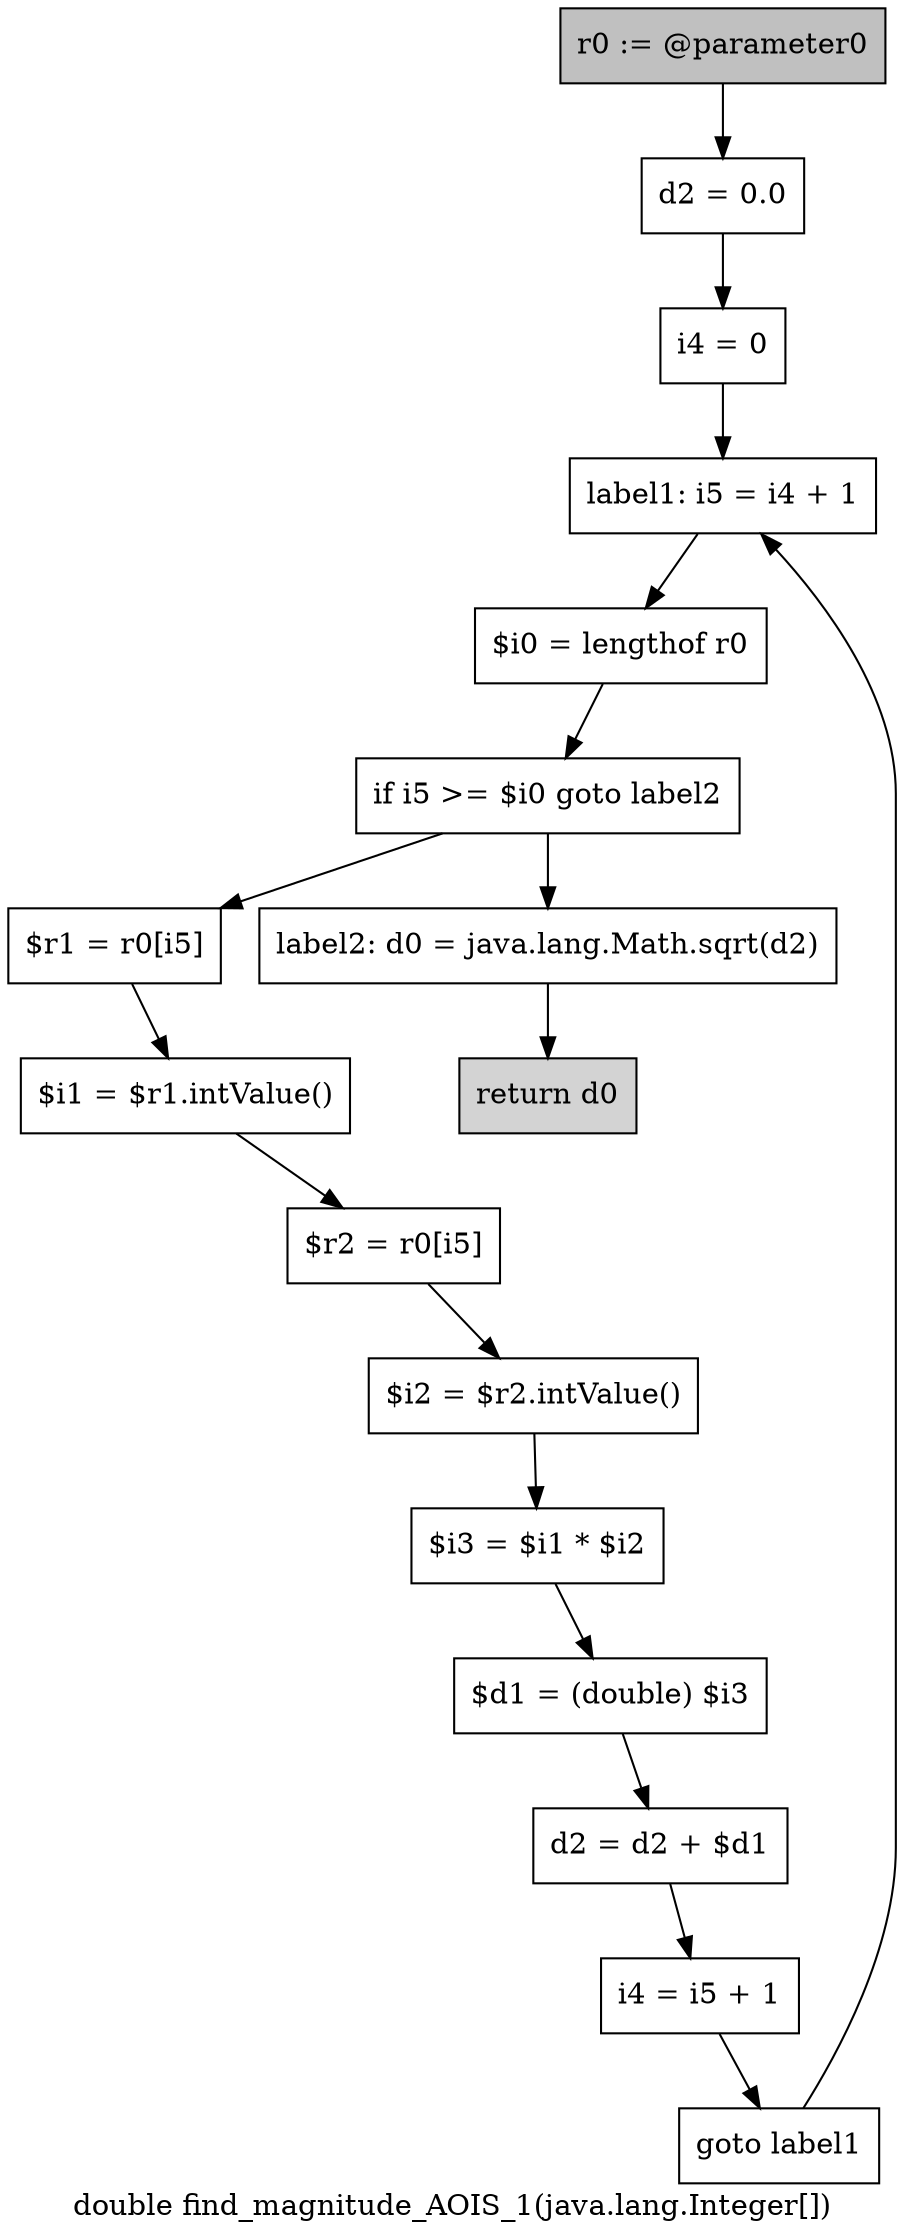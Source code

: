 digraph "double find_magnitude_AOIS_1(java.lang.Integer[])" {
    label="double find_magnitude_AOIS_1(java.lang.Integer[])";
    node [shape=box];
    "0" [style=filled,fillcolor=gray,label="r0 := @parameter0",];
    "1" [label="d2 = 0.0",];
    "0"->"1";
    "2" [label="i4 = 0",];
    "1"->"2";
    "3" [label="label1: i5 = i4 + 1",];
    "2"->"3";
    "4" [label="$i0 = lengthof r0",];
    "3"->"4";
    "5" [label="if i5 >= $i0 goto label2",];
    "4"->"5";
    "6" [label="$r1 = r0[i5]",];
    "5"->"6";
    "15" [label="label2: d0 = java.lang.Math.sqrt(d2)",];
    "5"->"15";
    "7" [label="$i1 = $r1.intValue()",];
    "6"->"7";
    "8" [label="$r2 = r0[i5]",];
    "7"->"8";
    "9" [label="$i2 = $r2.intValue()",];
    "8"->"9";
    "10" [label="$i3 = $i1 * $i2",];
    "9"->"10";
    "11" [label="$d1 = (double) $i3",];
    "10"->"11";
    "12" [label="d2 = d2 + $d1",];
    "11"->"12";
    "13" [label="i4 = i5 + 1",];
    "12"->"13";
    "14" [label="goto label1",];
    "13"->"14";
    "14"->"3";
    "16" [style=filled,fillcolor=lightgray,label="return d0",];
    "15"->"16";
}
